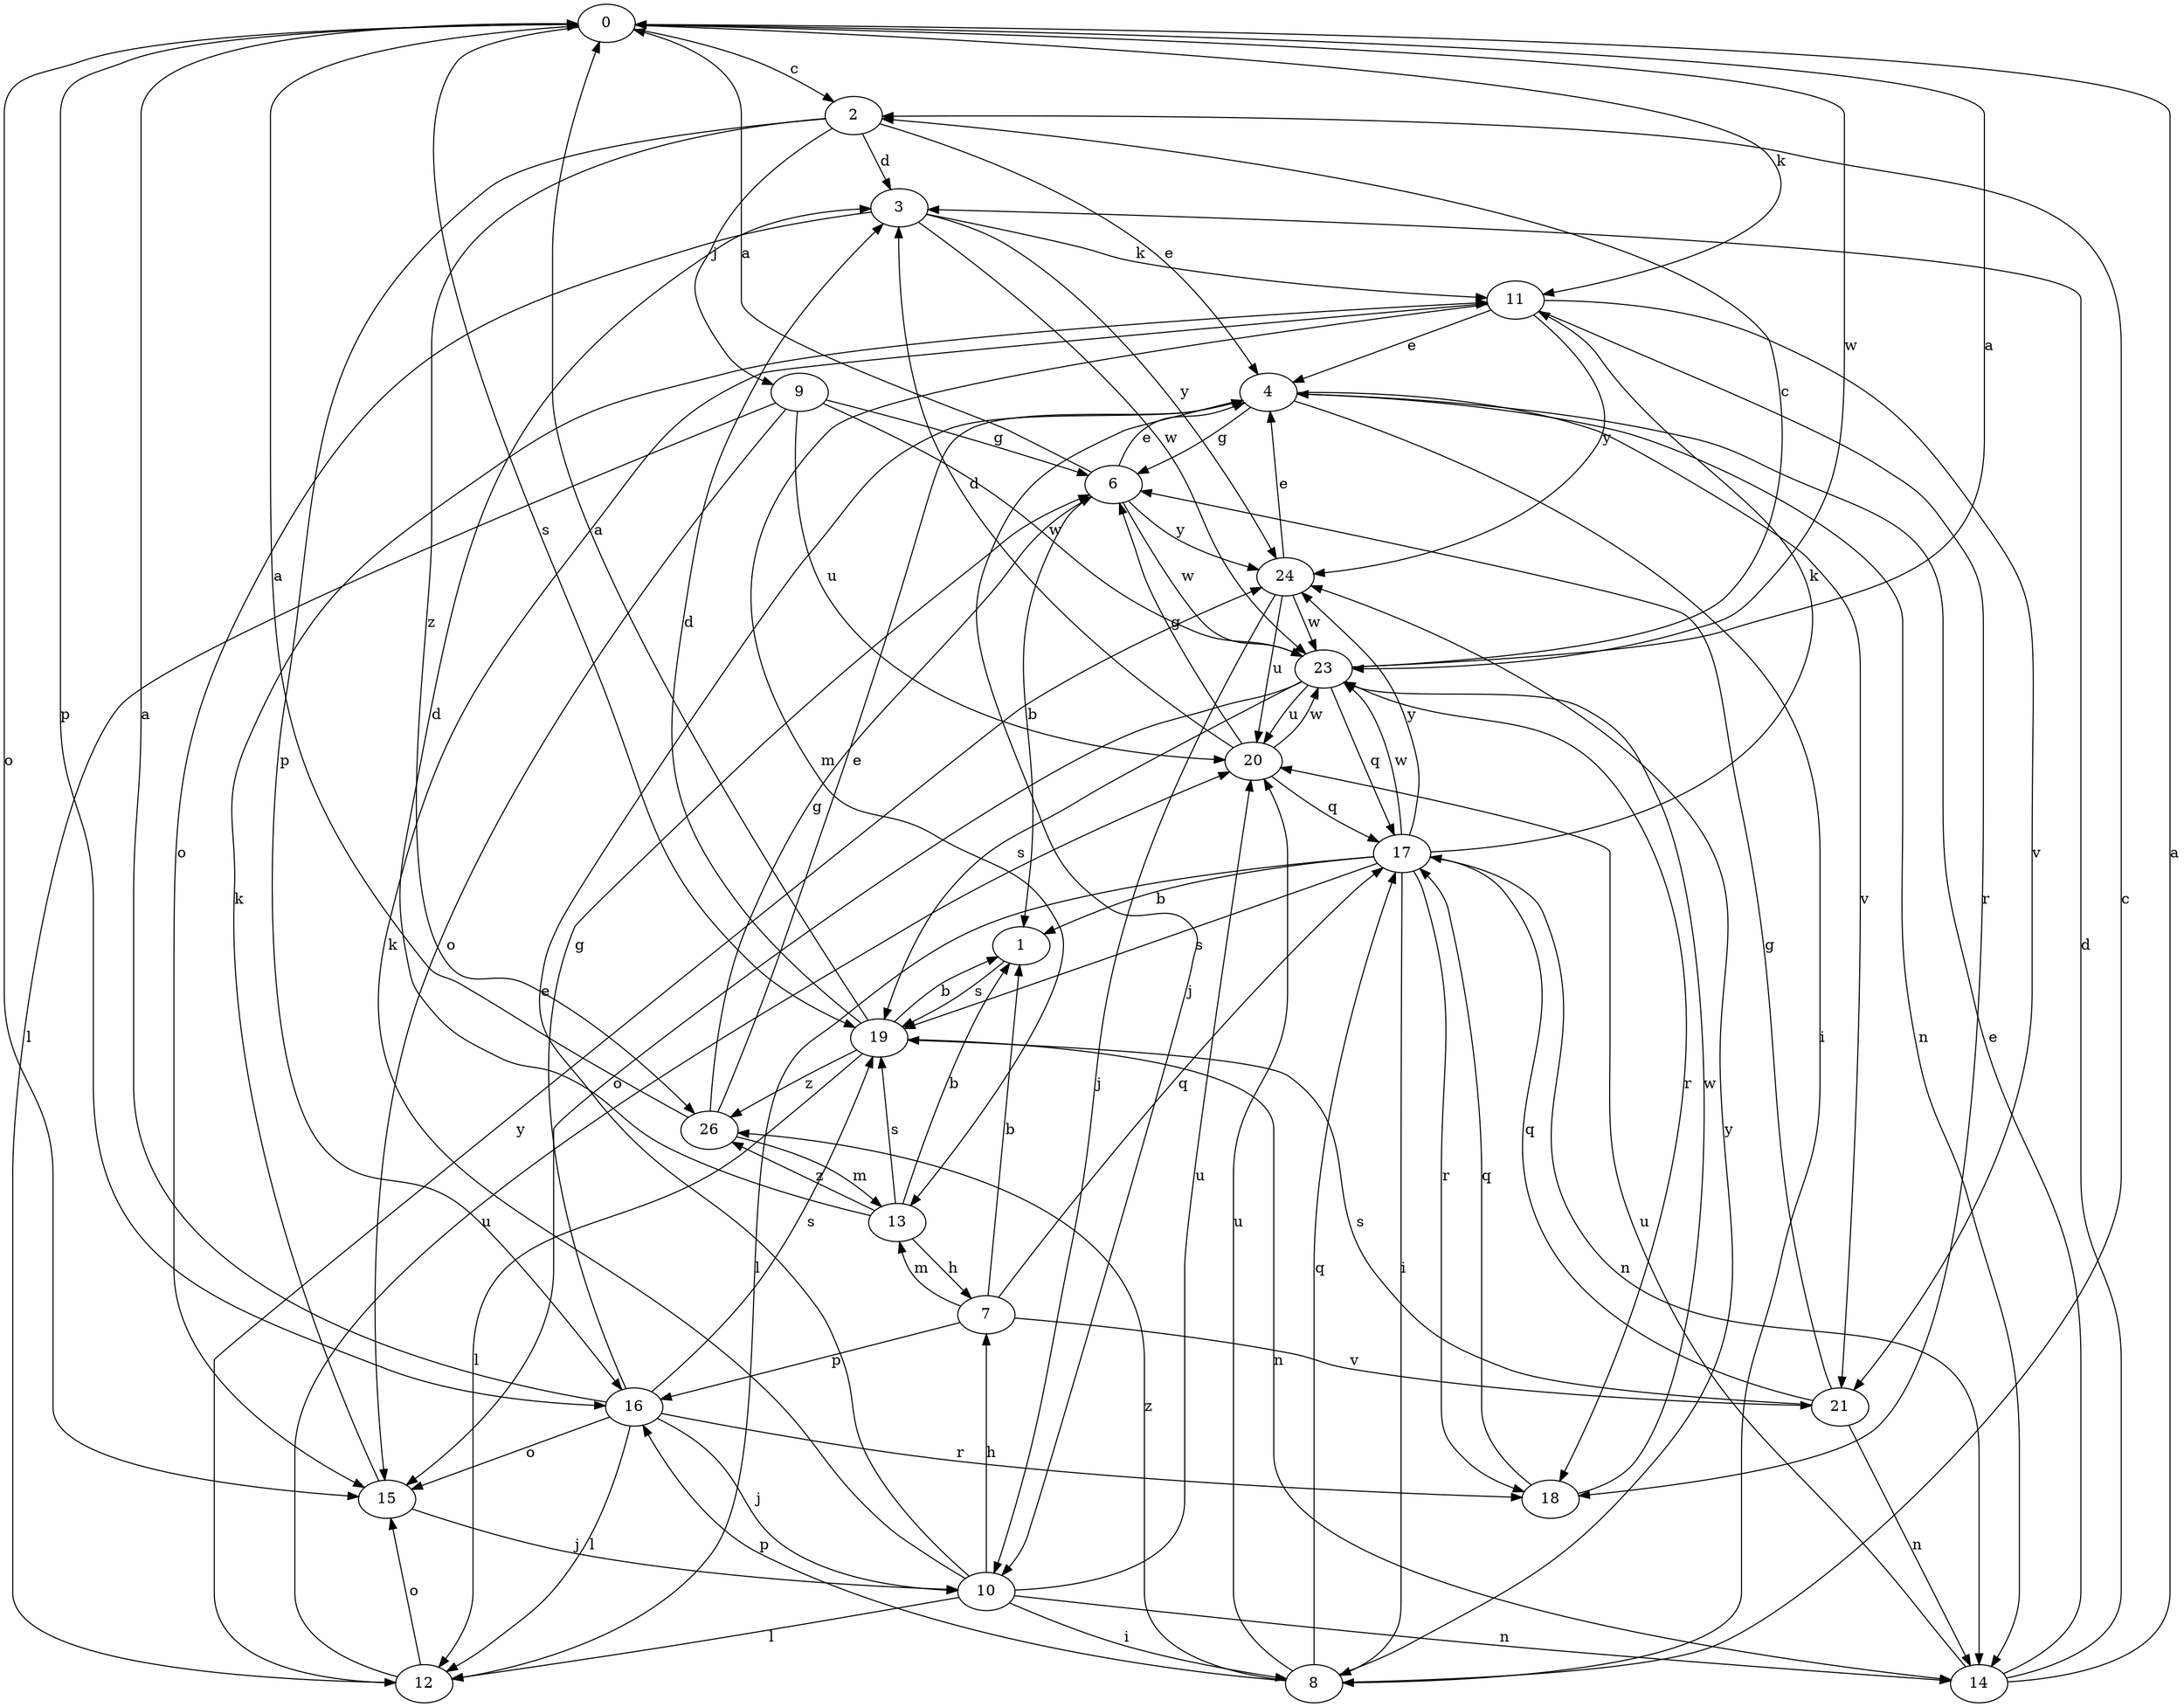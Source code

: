 strict digraph  {
0;
1;
2;
3;
4;
6;
7;
8;
9;
10;
11;
12;
13;
14;
15;
16;
17;
18;
19;
20;
21;
23;
24;
26;
0 -> 2  [label=c];
0 -> 11  [label=k];
0 -> 15  [label=o];
0 -> 16  [label=p];
0 -> 19  [label=s];
0 -> 23  [label=w];
1 -> 19  [label=s];
2 -> 3  [label=d];
2 -> 4  [label=e];
2 -> 9  [label=j];
2 -> 16  [label=p];
2 -> 26  [label=z];
3 -> 11  [label=k];
3 -> 15  [label=o];
3 -> 23  [label=w];
3 -> 24  [label=y];
4 -> 6  [label=g];
4 -> 8  [label=i];
4 -> 10  [label=j];
4 -> 14  [label=n];
4 -> 21  [label=v];
6 -> 0  [label=a];
6 -> 1  [label=b];
6 -> 4  [label=e];
6 -> 23  [label=w];
6 -> 24  [label=y];
7 -> 1  [label=b];
7 -> 13  [label=m];
7 -> 16  [label=p];
7 -> 17  [label=q];
7 -> 21  [label=v];
8 -> 2  [label=c];
8 -> 16  [label=p];
8 -> 17  [label=q];
8 -> 20  [label=u];
8 -> 24  [label=y];
8 -> 26  [label=z];
9 -> 6  [label=g];
9 -> 12  [label=l];
9 -> 15  [label=o];
9 -> 20  [label=u];
9 -> 23  [label=w];
10 -> 4  [label=e];
10 -> 7  [label=h];
10 -> 8  [label=i];
10 -> 11  [label=k];
10 -> 12  [label=l];
10 -> 14  [label=n];
10 -> 20  [label=u];
11 -> 4  [label=e];
11 -> 13  [label=m];
11 -> 18  [label=r];
11 -> 21  [label=v];
11 -> 24  [label=y];
12 -> 15  [label=o];
12 -> 20  [label=u];
12 -> 24  [label=y];
13 -> 1  [label=b];
13 -> 3  [label=d];
13 -> 7  [label=h];
13 -> 19  [label=s];
13 -> 26  [label=z];
14 -> 0  [label=a];
14 -> 3  [label=d];
14 -> 4  [label=e];
14 -> 20  [label=u];
15 -> 10  [label=j];
15 -> 11  [label=k];
16 -> 0  [label=a];
16 -> 6  [label=g];
16 -> 10  [label=j];
16 -> 12  [label=l];
16 -> 15  [label=o];
16 -> 18  [label=r];
16 -> 19  [label=s];
17 -> 1  [label=b];
17 -> 8  [label=i];
17 -> 11  [label=k];
17 -> 12  [label=l];
17 -> 14  [label=n];
17 -> 18  [label=r];
17 -> 19  [label=s];
17 -> 23  [label=w];
17 -> 24  [label=y];
18 -> 17  [label=q];
18 -> 23  [label=w];
19 -> 0  [label=a];
19 -> 1  [label=b];
19 -> 3  [label=d];
19 -> 12  [label=l];
19 -> 14  [label=n];
19 -> 26  [label=z];
20 -> 3  [label=d];
20 -> 6  [label=g];
20 -> 17  [label=q];
20 -> 23  [label=w];
21 -> 6  [label=g];
21 -> 14  [label=n];
21 -> 17  [label=q];
21 -> 19  [label=s];
23 -> 0  [label=a];
23 -> 2  [label=c];
23 -> 15  [label=o];
23 -> 17  [label=q];
23 -> 18  [label=r];
23 -> 19  [label=s];
23 -> 20  [label=u];
24 -> 4  [label=e];
24 -> 10  [label=j];
24 -> 20  [label=u];
24 -> 23  [label=w];
26 -> 0  [label=a];
26 -> 4  [label=e];
26 -> 6  [label=g];
26 -> 13  [label=m];
}
